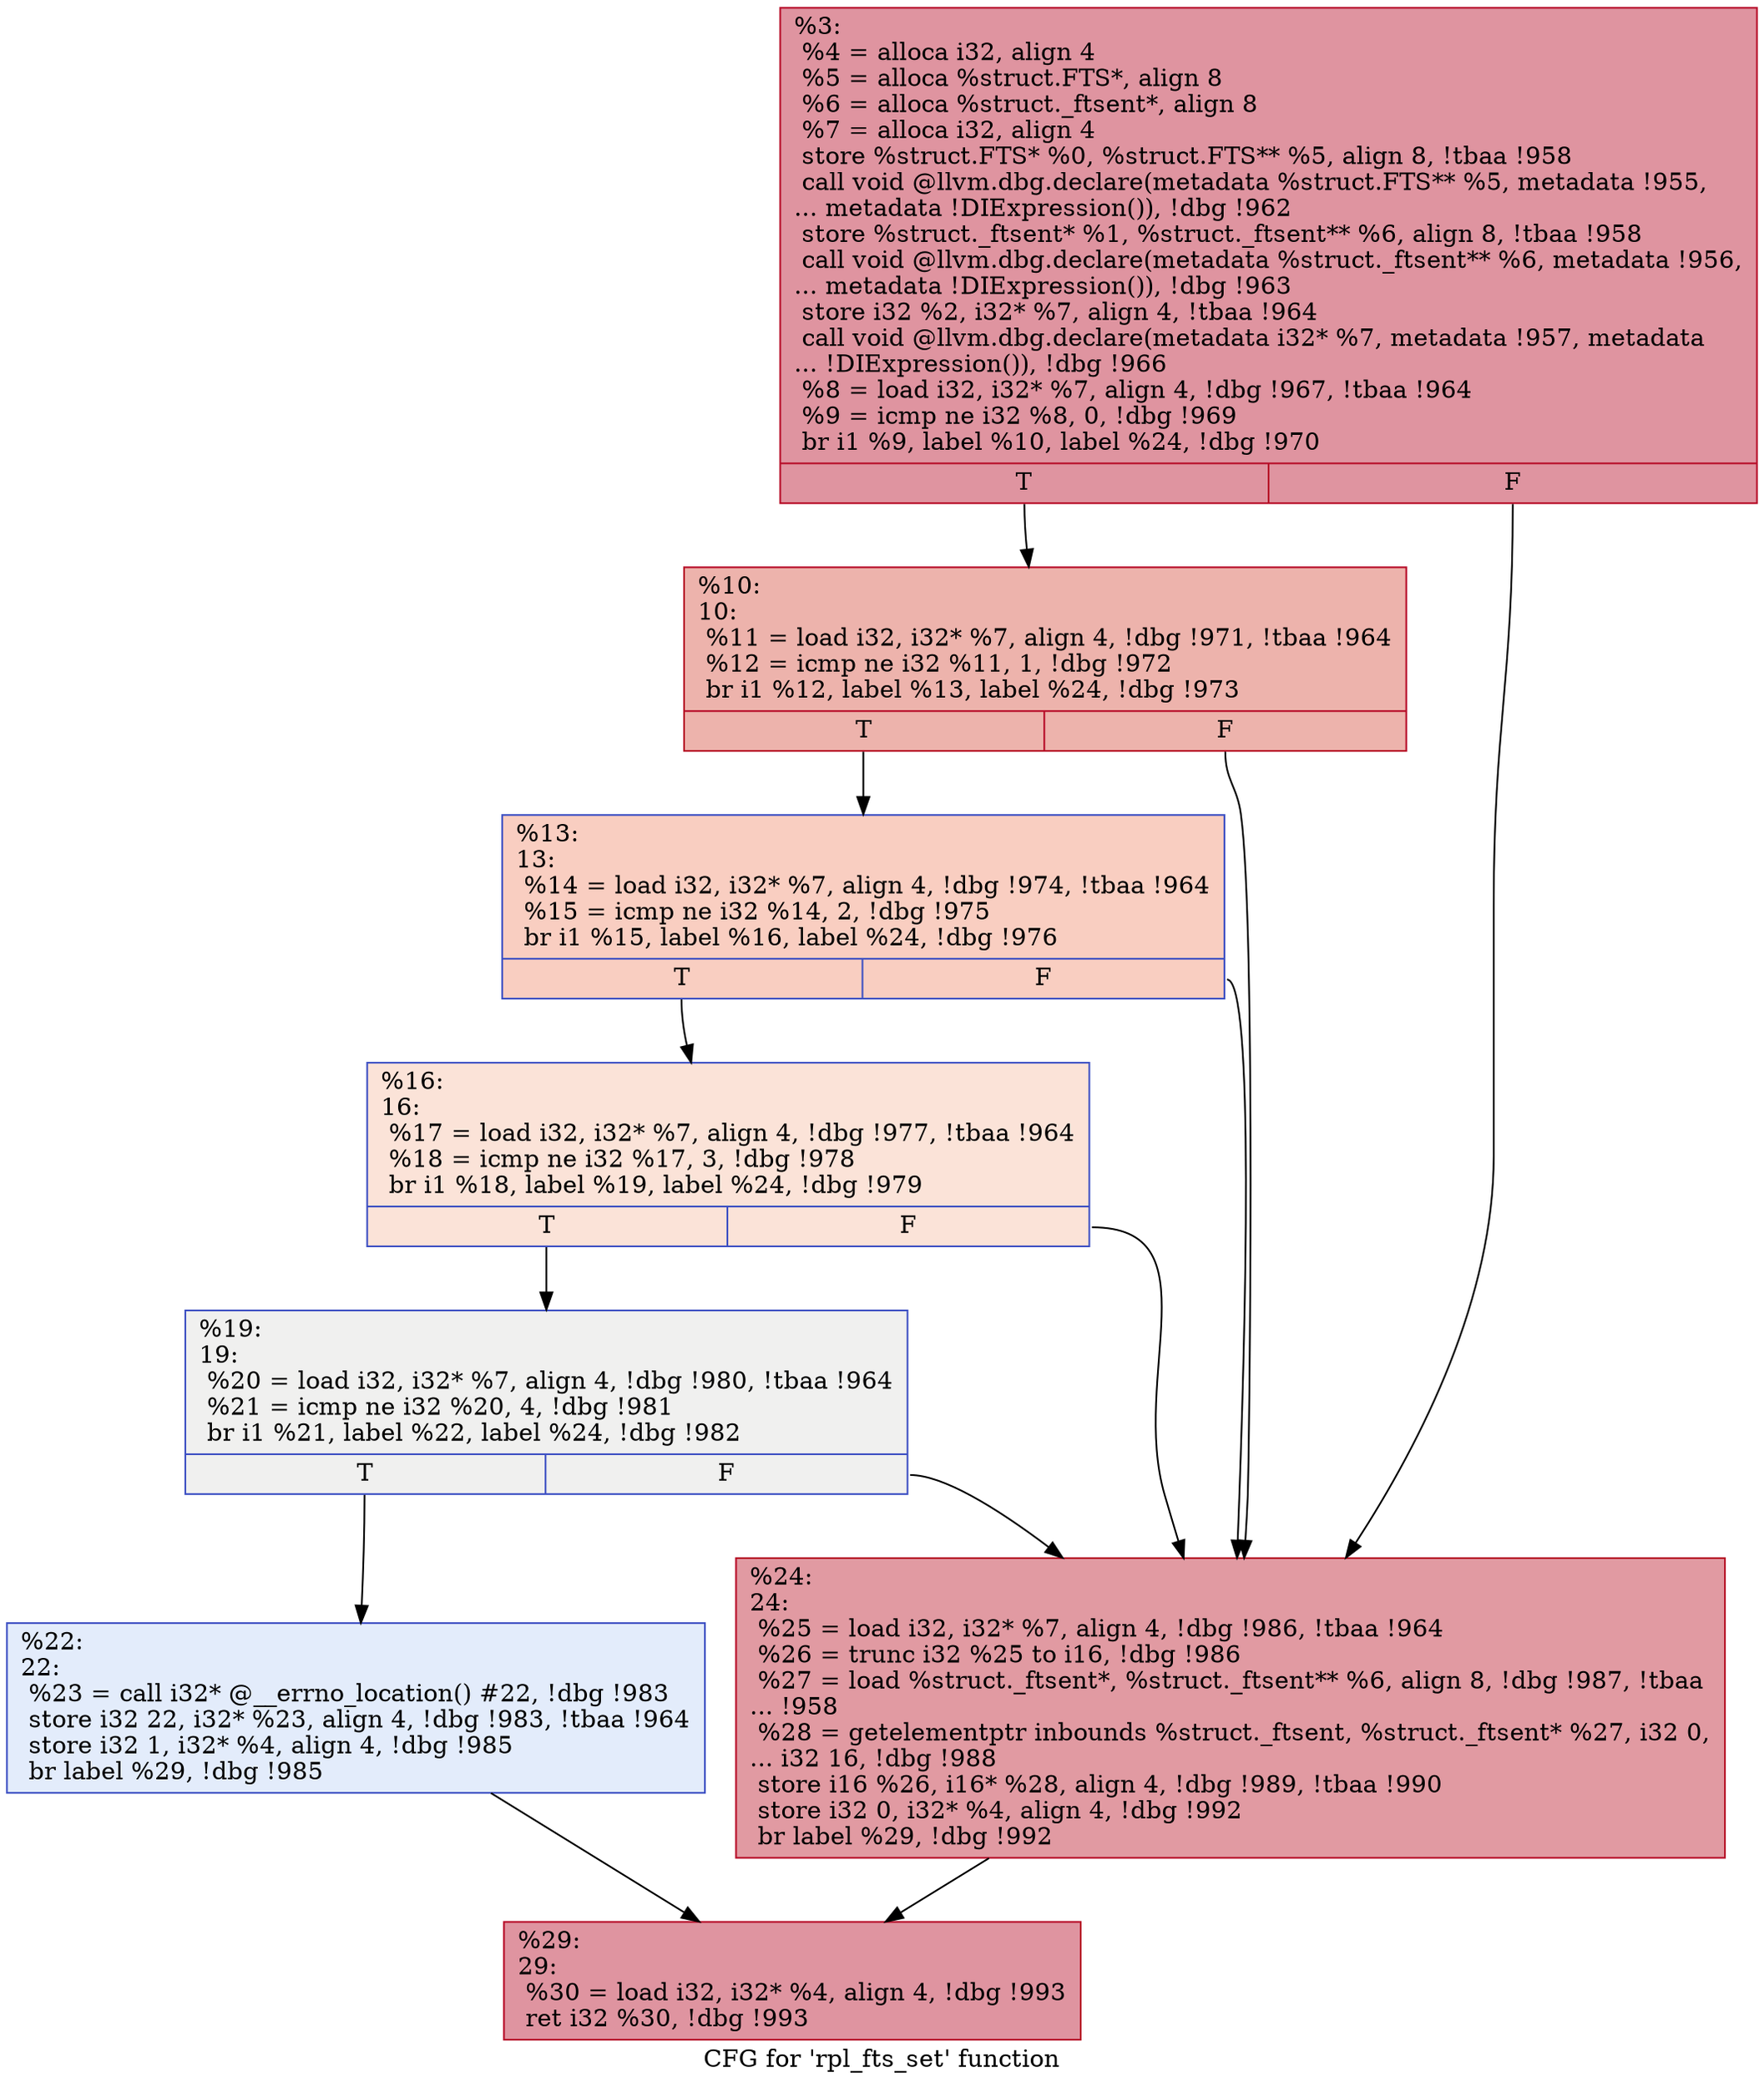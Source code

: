 digraph "CFG for 'rpl_fts_set' function" {
	label="CFG for 'rpl_fts_set' function";

	Node0x2092570 [shape=record,color="#b70d28ff", style=filled, fillcolor="#b70d2870",label="{%3:\l  %4 = alloca i32, align 4\l  %5 = alloca %struct.FTS*, align 8\l  %6 = alloca %struct._ftsent*, align 8\l  %7 = alloca i32, align 4\l  store %struct.FTS* %0, %struct.FTS** %5, align 8, !tbaa !958\l  call void @llvm.dbg.declare(metadata %struct.FTS** %5, metadata !955,\l... metadata !DIExpression()), !dbg !962\l  store %struct._ftsent* %1, %struct._ftsent** %6, align 8, !tbaa !958\l  call void @llvm.dbg.declare(metadata %struct._ftsent** %6, metadata !956,\l... metadata !DIExpression()), !dbg !963\l  store i32 %2, i32* %7, align 4, !tbaa !964\l  call void @llvm.dbg.declare(metadata i32* %7, metadata !957, metadata\l... !DIExpression()), !dbg !966\l  %8 = load i32, i32* %7, align 4, !dbg !967, !tbaa !964\l  %9 = icmp ne i32 %8, 0, !dbg !969\l  br i1 %9, label %10, label %24, !dbg !970\l|{<s0>T|<s1>F}}"];
	Node0x2092570:s0 -> Node0x20925c0;
	Node0x2092570:s1 -> Node0x2092750;
	Node0x20925c0 [shape=record,color="#b70d28ff", style=filled, fillcolor="#d6524470",label="{%10:\l10:                                               \l  %11 = load i32, i32* %7, align 4, !dbg !971, !tbaa !964\l  %12 = icmp ne i32 %11, 1, !dbg !972\l  br i1 %12, label %13, label %24, !dbg !973\l|{<s0>T|<s1>F}}"];
	Node0x20925c0:s0 -> Node0x2092610;
	Node0x20925c0:s1 -> Node0x2092750;
	Node0x2092610 [shape=record,color="#3d50c3ff", style=filled, fillcolor="#f2907270",label="{%13:\l13:                                               \l  %14 = load i32, i32* %7, align 4, !dbg !974, !tbaa !964\l  %15 = icmp ne i32 %14, 2, !dbg !975\l  br i1 %15, label %16, label %24, !dbg !976\l|{<s0>T|<s1>F}}"];
	Node0x2092610:s0 -> Node0x2092660;
	Node0x2092610:s1 -> Node0x2092750;
	Node0x2092660 [shape=record,color="#3d50c3ff", style=filled, fillcolor="#f6bfa670",label="{%16:\l16:                                               \l  %17 = load i32, i32* %7, align 4, !dbg !977, !tbaa !964\l  %18 = icmp ne i32 %17, 3, !dbg !978\l  br i1 %18, label %19, label %24, !dbg !979\l|{<s0>T|<s1>F}}"];
	Node0x2092660:s0 -> Node0x20926b0;
	Node0x2092660:s1 -> Node0x2092750;
	Node0x20926b0 [shape=record,color="#3d50c3ff", style=filled, fillcolor="#dedcdb70",label="{%19:\l19:                                               \l  %20 = load i32, i32* %7, align 4, !dbg !980, !tbaa !964\l  %21 = icmp ne i32 %20, 4, !dbg !981\l  br i1 %21, label %22, label %24, !dbg !982\l|{<s0>T|<s1>F}}"];
	Node0x20926b0:s0 -> Node0x2092700;
	Node0x20926b0:s1 -> Node0x2092750;
	Node0x2092700 [shape=record,color="#3d50c3ff", style=filled, fillcolor="#bfd3f670",label="{%22:\l22:                                               \l  %23 = call i32* @__errno_location() #22, !dbg !983\l  store i32 22, i32* %23, align 4, !dbg !983, !tbaa !964\l  store i32 1, i32* %4, align 4, !dbg !985\l  br label %29, !dbg !985\l}"];
	Node0x2092700 -> Node0x20927a0;
	Node0x2092750 [shape=record,color="#b70d28ff", style=filled, fillcolor="#bb1b2c70",label="{%24:\l24:                                               \l  %25 = load i32, i32* %7, align 4, !dbg !986, !tbaa !964\l  %26 = trunc i32 %25 to i16, !dbg !986\l  %27 = load %struct._ftsent*, %struct._ftsent** %6, align 8, !dbg !987, !tbaa\l... !958\l  %28 = getelementptr inbounds %struct._ftsent, %struct._ftsent* %27, i32 0,\l... i32 16, !dbg !988\l  store i16 %26, i16* %28, align 4, !dbg !989, !tbaa !990\l  store i32 0, i32* %4, align 4, !dbg !992\l  br label %29, !dbg !992\l}"];
	Node0x2092750 -> Node0x20927a0;
	Node0x20927a0 [shape=record,color="#b70d28ff", style=filled, fillcolor="#b70d2870",label="{%29:\l29:                                               \l  %30 = load i32, i32* %4, align 4, !dbg !993\l  ret i32 %30, !dbg !993\l}"];
}

